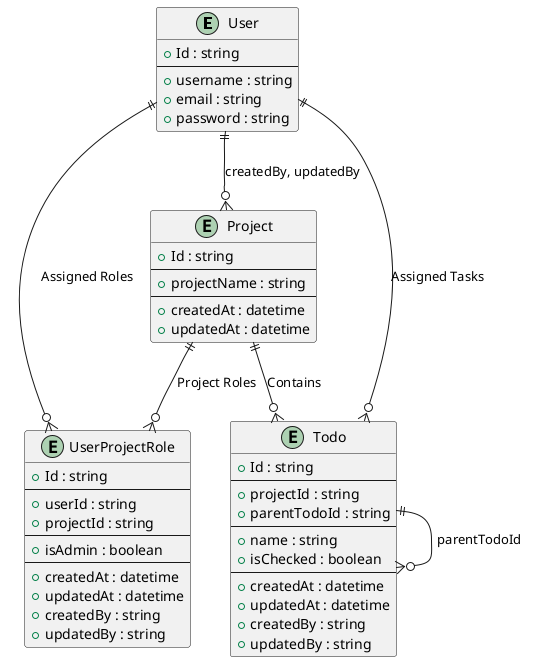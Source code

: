 @startuml

entity "User" {
    +Id : string
    --
    +username : string
    +email : string
    +password : string
}

entity "Project" {
    +Id : string
    --
    +projectName : string
    --
    +createdAt : datetime
    +updatedAt : datetime
}

entity "UserProjectRole" {
    +Id : string
    --
    +userId : string
    +projectId : string
    --
    +isAdmin : boolean
    --
    +createdAt : datetime
    +updatedAt : datetime
    +createdBy : string
    +updatedBy : string
}

entity "Todo" {
    +Id : string
    --
    +projectId : string
    +parentTodoId : string
    --
    +name : string
    +isChecked : boolean
    --
    +createdAt : datetime
    +updatedAt : datetime
    +createdBy : string
    +updatedBy : string
}

User ||--o{ UserProjectRole : "Assigned Roles"
Project ||--o{ UserProjectRole : "Project Roles"
Project ||--o{ Todo : "Contains"
User ||--o{ Todo : "Assigned Tasks"
User ||--o{ Project : "createdBy, updatedBy"
Todo ||--o{ Todo : "parentTodoId"

@enduml
